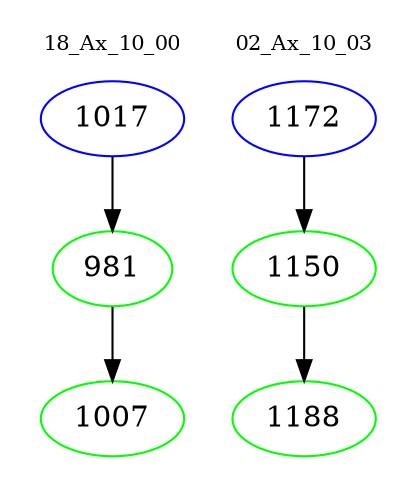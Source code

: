 digraph{
subgraph cluster_0 {
color = white
label = "18_Ax_10_00";
fontsize=10;
T0_1017 [label="1017", color="blue"]
T0_1017 -> T0_981 [color="black"]
T0_981 [label="981", color="green"]
T0_981 -> T0_1007 [color="black"]
T0_1007 [label="1007", color="green"]
}
subgraph cluster_1 {
color = white
label = "02_Ax_10_03";
fontsize=10;
T1_1172 [label="1172", color="blue"]
T1_1172 -> T1_1150 [color="black"]
T1_1150 [label="1150", color="green"]
T1_1150 -> T1_1188 [color="black"]
T1_1188 [label="1188", color="green"]
}
}
